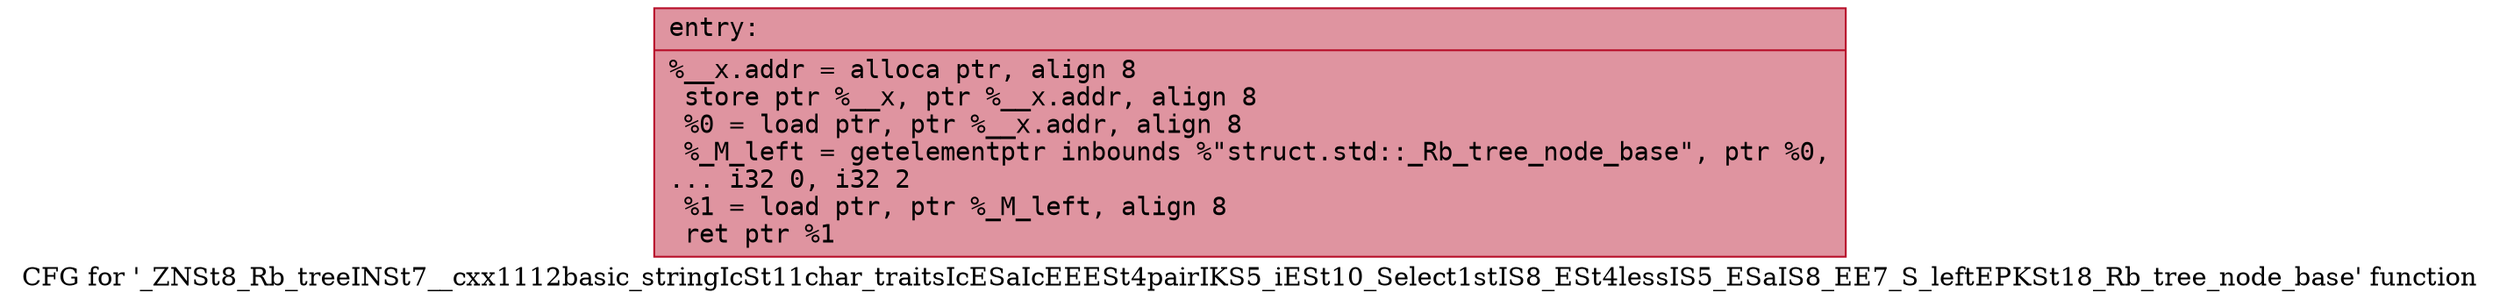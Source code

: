 digraph "CFG for '_ZNSt8_Rb_treeINSt7__cxx1112basic_stringIcSt11char_traitsIcESaIcEEESt4pairIKS5_iESt10_Select1stIS8_ESt4lessIS5_ESaIS8_EE7_S_leftEPKSt18_Rb_tree_node_base' function" {
	label="CFG for '_ZNSt8_Rb_treeINSt7__cxx1112basic_stringIcSt11char_traitsIcESaIcEEESt4pairIKS5_iESt10_Select1stIS8_ESt4lessIS5_ESaIS8_EE7_S_leftEPKSt18_Rb_tree_node_base' function";

	Node0x55e98dacb340 [shape=record,color="#b70d28ff", style=filled, fillcolor="#b70d2870" fontname="Courier",label="{entry:\l|  %__x.addr = alloca ptr, align 8\l  store ptr %__x, ptr %__x.addr, align 8\l  %0 = load ptr, ptr %__x.addr, align 8\l  %_M_left = getelementptr inbounds %\"struct.std::_Rb_tree_node_base\", ptr %0,\l... i32 0, i32 2\l  %1 = load ptr, ptr %_M_left, align 8\l  ret ptr %1\l}"];
}
